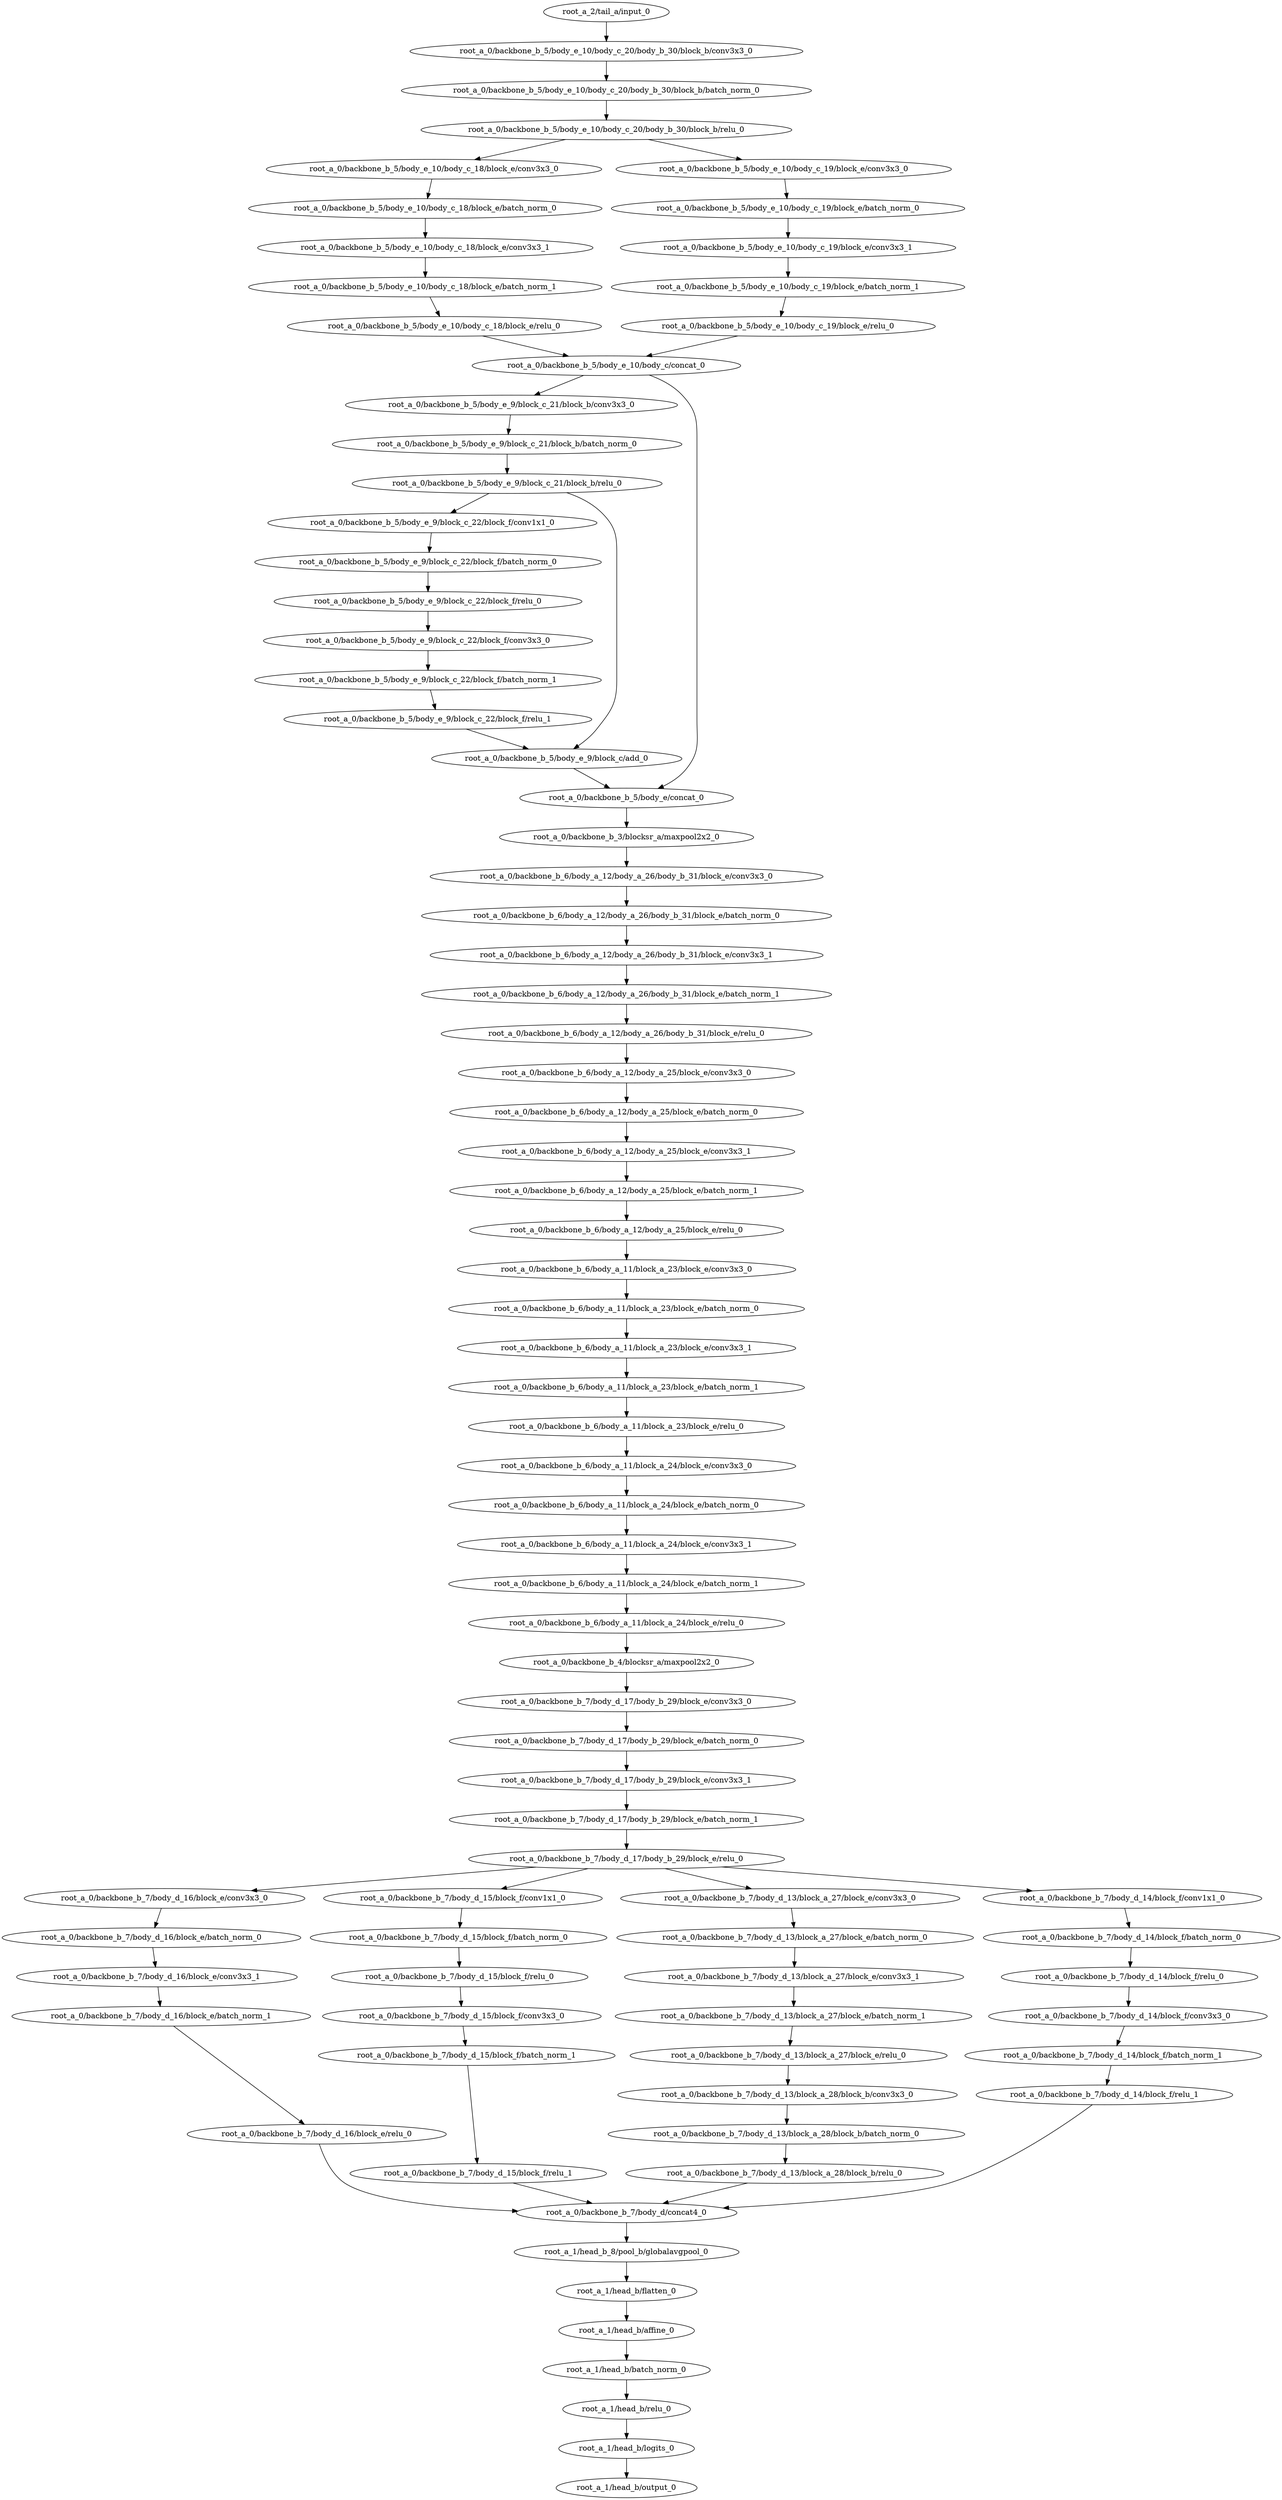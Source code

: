 digraph root_a {
	"root_a_2/tail_a/input_0"
	"root_a_0/backbone_b_5/body_e_10/body_c_20/body_b_30/block_b/conv3x3_0"
	"root_a_0/backbone_b_5/body_e_10/body_c_20/body_b_30/block_b/batch_norm_0"
	"root_a_0/backbone_b_5/body_e_10/body_c_20/body_b_30/block_b/relu_0"
	"root_a_0/backbone_b_5/body_e_10/body_c_18/block_e/conv3x3_0"
	"root_a_0/backbone_b_5/body_e_10/body_c_18/block_e/batch_norm_0"
	"root_a_0/backbone_b_5/body_e_10/body_c_18/block_e/conv3x3_1"
	"root_a_0/backbone_b_5/body_e_10/body_c_18/block_e/batch_norm_1"
	"root_a_0/backbone_b_5/body_e_10/body_c_18/block_e/relu_0"
	"root_a_0/backbone_b_5/body_e_10/body_c_19/block_e/conv3x3_0"
	"root_a_0/backbone_b_5/body_e_10/body_c_19/block_e/batch_norm_0"
	"root_a_0/backbone_b_5/body_e_10/body_c_19/block_e/conv3x3_1"
	"root_a_0/backbone_b_5/body_e_10/body_c_19/block_e/batch_norm_1"
	"root_a_0/backbone_b_5/body_e_10/body_c_19/block_e/relu_0"
	"root_a_0/backbone_b_5/body_e_10/body_c/concat_0"
	"root_a_0/backbone_b_5/body_e_9/block_c_21/block_b/conv3x3_0"
	"root_a_0/backbone_b_5/body_e_9/block_c_21/block_b/batch_norm_0"
	"root_a_0/backbone_b_5/body_e_9/block_c_21/block_b/relu_0"
	"root_a_0/backbone_b_5/body_e_9/block_c_22/block_f/conv1x1_0"
	"root_a_0/backbone_b_5/body_e_9/block_c_22/block_f/batch_norm_0"
	"root_a_0/backbone_b_5/body_e_9/block_c_22/block_f/relu_0"
	"root_a_0/backbone_b_5/body_e_9/block_c_22/block_f/conv3x3_0"
	"root_a_0/backbone_b_5/body_e_9/block_c_22/block_f/batch_norm_1"
	"root_a_0/backbone_b_5/body_e_9/block_c_22/block_f/relu_1"
	"root_a_0/backbone_b_5/body_e_9/block_c/add_0"
	"root_a_0/backbone_b_5/body_e/concat_0"
	"root_a_0/backbone_b_3/blocksr_a/maxpool2x2_0"
	"root_a_0/backbone_b_6/body_a_12/body_a_26/body_b_31/block_e/conv3x3_0"
	"root_a_0/backbone_b_6/body_a_12/body_a_26/body_b_31/block_e/batch_norm_0"
	"root_a_0/backbone_b_6/body_a_12/body_a_26/body_b_31/block_e/conv3x3_1"
	"root_a_0/backbone_b_6/body_a_12/body_a_26/body_b_31/block_e/batch_norm_1"
	"root_a_0/backbone_b_6/body_a_12/body_a_26/body_b_31/block_e/relu_0"
	"root_a_0/backbone_b_6/body_a_12/body_a_25/block_e/conv3x3_0"
	"root_a_0/backbone_b_6/body_a_12/body_a_25/block_e/batch_norm_0"
	"root_a_0/backbone_b_6/body_a_12/body_a_25/block_e/conv3x3_1"
	"root_a_0/backbone_b_6/body_a_12/body_a_25/block_e/batch_norm_1"
	"root_a_0/backbone_b_6/body_a_12/body_a_25/block_e/relu_0"
	"root_a_0/backbone_b_6/body_a_11/block_a_23/block_e/conv3x3_0"
	"root_a_0/backbone_b_6/body_a_11/block_a_23/block_e/batch_norm_0"
	"root_a_0/backbone_b_6/body_a_11/block_a_23/block_e/conv3x3_1"
	"root_a_0/backbone_b_6/body_a_11/block_a_23/block_e/batch_norm_1"
	"root_a_0/backbone_b_6/body_a_11/block_a_23/block_e/relu_0"
	"root_a_0/backbone_b_6/body_a_11/block_a_24/block_e/conv3x3_0"
	"root_a_0/backbone_b_6/body_a_11/block_a_24/block_e/batch_norm_0"
	"root_a_0/backbone_b_6/body_a_11/block_a_24/block_e/conv3x3_1"
	"root_a_0/backbone_b_6/body_a_11/block_a_24/block_e/batch_norm_1"
	"root_a_0/backbone_b_6/body_a_11/block_a_24/block_e/relu_0"
	"root_a_0/backbone_b_4/blocksr_a/maxpool2x2_0"
	"root_a_0/backbone_b_7/body_d_17/body_b_29/block_e/conv3x3_0"
	"root_a_0/backbone_b_7/body_d_17/body_b_29/block_e/batch_norm_0"
	"root_a_0/backbone_b_7/body_d_17/body_b_29/block_e/conv3x3_1"
	"root_a_0/backbone_b_7/body_d_17/body_b_29/block_e/batch_norm_1"
	"root_a_0/backbone_b_7/body_d_17/body_b_29/block_e/relu_0"
	"root_a_0/backbone_b_7/body_d_16/block_e/conv3x3_0"
	"root_a_0/backbone_b_7/body_d_16/block_e/batch_norm_0"
	"root_a_0/backbone_b_7/body_d_16/block_e/conv3x3_1"
	"root_a_0/backbone_b_7/body_d_16/block_e/batch_norm_1"
	"root_a_0/backbone_b_7/body_d_16/block_e/relu_0"
	"root_a_0/backbone_b_7/body_d_15/block_f/conv1x1_0"
	"root_a_0/backbone_b_7/body_d_15/block_f/batch_norm_0"
	"root_a_0/backbone_b_7/body_d_15/block_f/relu_0"
	"root_a_0/backbone_b_7/body_d_15/block_f/conv3x3_0"
	"root_a_0/backbone_b_7/body_d_15/block_f/batch_norm_1"
	"root_a_0/backbone_b_7/body_d_15/block_f/relu_1"
	"root_a_0/backbone_b_7/body_d_13/block_a_27/block_e/conv3x3_0"
	"root_a_0/backbone_b_7/body_d_13/block_a_27/block_e/batch_norm_0"
	"root_a_0/backbone_b_7/body_d_13/block_a_27/block_e/conv3x3_1"
	"root_a_0/backbone_b_7/body_d_13/block_a_27/block_e/batch_norm_1"
	"root_a_0/backbone_b_7/body_d_13/block_a_27/block_e/relu_0"
	"root_a_0/backbone_b_7/body_d_13/block_a_28/block_b/conv3x3_0"
	"root_a_0/backbone_b_7/body_d_13/block_a_28/block_b/batch_norm_0"
	"root_a_0/backbone_b_7/body_d_13/block_a_28/block_b/relu_0"
	"root_a_0/backbone_b_7/body_d_14/block_f/conv1x1_0"
	"root_a_0/backbone_b_7/body_d_14/block_f/batch_norm_0"
	"root_a_0/backbone_b_7/body_d_14/block_f/relu_0"
	"root_a_0/backbone_b_7/body_d_14/block_f/conv3x3_0"
	"root_a_0/backbone_b_7/body_d_14/block_f/batch_norm_1"
	"root_a_0/backbone_b_7/body_d_14/block_f/relu_1"
	"root_a_0/backbone_b_7/body_d/concat4_0"
	"root_a_1/head_b_8/pool_b/globalavgpool_0"
	"root_a_1/head_b/flatten_0"
	"root_a_1/head_b/affine_0"
	"root_a_1/head_b/batch_norm_0"
	"root_a_1/head_b/relu_0"
	"root_a_1/head_b/logits_0"
	"root_a_1/head_b/output_0"

	"root_a_2/tail_a/input_0" -> "root_a_0/backbone_b_5/body_e_10/body_c_20/body_b_30/block_b/conv3x3_0"
	"root_a_0/backbone_b_5/body_e_10/body_c_20/body_b_30/block_b/conv3x3_0" -> "root_a_0/backbone_b_5/body_e_10/body_c_20/body_b_30/block_b/batch_norm_0"
	"root_a_0/backbone_b_5/body_e_10/body_c_20/body_b_30/block_b/batch_norm_0" -> "root_a_0/backbone_b_5/body_e_10/body_c_20/body_b_30/block_b/relu_0"
	"root_a_0/backbone_b_5/body_e_10/body_c_20/body_b_30/block_b/relu_0" -> "root_a_0/backbone_b_5/body_e_10/body_c_18/block_e/conv3x3_0"
	"root_a_0/backbone_b_5/body_e_10/body_c_18/block_e/conv3x3_0" -> "root_a_0/backbone_b_5/body_e_10/body_c_18/block_e/batch_norm_0"
	"root_a_0/backbone_b_5/body_e_10/body_c_18/block_e/batch_norm_0" -> "root_a_0/backbone_b_5/body_e_10/body_c_18/block_e/conv3x3_1"
	"root_a_0/backbone_b_5/body_e_10/body_c_18/block_e/conv3x3_1" -> "root_a_0/backbone_b_5/body_e_10/body_c_18/block_e/batch_norm_1"
	"root_a_0/backbone_b_5/body_e_10/body_c_18/block_e/batch_norm_1" -> "root_a_0/backbone_b_5/body_e_10/body_c_18/block_e/relu_0"
	"root_a_0/backbone_b_5/body_e_10/body_c_20/body_b_30/block_b/relu_0" -> "root_a_0/backbone_b_5/body_e_10/body_c_19/block_e/conv3x3_0"
	"root_a_0/backbone_b_5/body_e_10/body_c_19/block_e/conv3x3_0" -> "root_a_0/backbone_b_5/body_e_10/body_c_19/block_e/batch_norm_0"
	"root_a_0/backbone_b_5/body_e_10/body_c_19/block_e/batch_norm_0" -> "root_a_0/backbone_b_5/body_e_10/body_c_19/block_e/conv3x3_1"
	"root_a_0/backbone_b_5/body_e_10/body_c_19/block_e/conv3x3_1" -> "root_a_0/backbone_b_5/body_e_10/body_c_19/block_e/batch_norm_1"
	"root_a_0/backbone_b_5/body_e_10/body_c_19/block_e/batch_norm_1" -> "root_a_0/backbone_b_5/body_e_10/body_c_19/block_e/relu_0"
	"root_a_0/backbone_b_5/body_e_10/body_c_18/block_e/relu_0" -> "root_a_0/backbone_b_5/body_e_10/body_c/concat_0"
	"root_a_0/backbone_b_5/body_e_10/body_c_19/block_e/relu_0" -> "root_a_0/backbone_b_5/body_e_10/body_c/concat_0"
	"root_a_0/backbone_b_5/body_e_10/body_c/concat_0" -> "root_a_0/backbone_b_5/body_e_9/block_c_21/block_b/conv3x3_0"
	"root_a_0/backbone_b_5/body_e_9/block_c_21/block_b/conv3x3_0" -> "root_a_0/backbone_b_5/body_e_9/block_c_21/block_b/batch_norm_0"
	"root_a_0/backbone_b_5/body_e_9/block_c_21/block_b/batch_norm_0" -> "root_a_0/backbone_b_5/body_e_9/block_c_21/block_b/relu_0"
	"root_a_0/backbone_b_5/body_e_9/block_c_21/block_b/relu_0" -> "root_a_0/backbone_b_5/body_e_9/block_c_22/block_f/conv1x1_0"
	"root_a_0/backbone_b_5/body_e_9/block_c_22/block_f/conv1x1_0" -> "root_a_0/backbone_b_5/body_e_9/block_c_22/block_f/batch_norm_0"
	"root_a_0/backbone_b_5/body_e_9/block_c_22/block_f/batch_norm_0" -> "root_a_0/backbone_b_5/body_e_9/block_c_22/block_f/relu_0"
	"root_a_0/backbone_b_5/body_e_9/block_c_22/block_f/relu_0" -> "root_a_0/backbone_b_5/body_e_9/block_c_22/block_f/conv3x3_0"
	"root_a_0/backbone_b_5/body_e_9/block_c_22/block_f/conv3x3_0" -> "root_a_0/backbone_b_5/body_e_9/block_c_22/block_f/batch_norm_1"
	"root_a_0/backbone_b_5/body_e_9/block_c_22/block_f/batch_norm_1" -> "root_a_0/backbone_b_5/body_e_9/block_c_22/block_f/relu_1"
	"root_a_0/backbone_b_5/body_e_9/block_c_21/block_b/relu_0" -> "root_a_0/backbone_b_5/body_e_9/block_c/add_0"
	"root_a_0/backbone_b_5/body_e_9/block_c_22/block_f/relu_1" -> "root_a_0/backbone_b_5/body_e_9/block_c/add_0"
	"root_a_0/backbone_b_5/body_e_9/block_c/add_0" -> "root_a_0/backbone_b_5/body_e/concat_0"
	"root_a_0/backbone_b_5/body_e_10/body_c/concat_0" -> "root_a_0/backbone_b_5/body_e/concat_0"
	"root_a_0/backbone_b_5/body_e/concat_0" -> "root_a_0/backbone_b_3/blocksr_a/maxpool2x2_0"
	"root_a_0/backbone_b_3/blocksr_a/maxpool2x2_0" -> "root_a_0/backbone_b_6/body_a_12/body_a_26/body_b_31/block_e/conv3x3_0"
	"root_a_0/backbone_b_6/body_a_12/body_a_26/body_b_31/block_e/conv3x3_0" -> "root_a_0/backbone_b_6/body_a_12/body_a_26/body_b_31/block_e/batch_norm_0"
	"root_a_0/backbone_b_6/body_a_12/body_a_26/body_b_31/block_e/batch_norm_0" -> "root_a_0/backbone_b_6/body_a_12/body_a_26/body_b_31/block_e/conv3x3_1"
	"root_a_0/backbone_b_6/body_a_12/body_a_26/body_b_31/block_e/conv3x3_1" -> "root_a_0/backbone_b_6/body_a_12/body_a_26/body_b_31/block_e/batch_norm_1"
	"root_a_0/backbone_b_6/body_a_12/body_a_26/body_b_31/block_e/batch_norm_1" -> "root_a_0/backbone_b_6/body_a_12/body_a_26/body_b_31/block_e/relu_0"
	"root_a_0/backbone_b_6/body_a_12/body_a_26/body_b_31/block_e/relu_0" -> "root_a_0/backbone_b_6/body_a_12/body_a_25/block_e/conv3x3_0"
	"root_a_0/backbone_b_6/body_a_12/body_a_25/block_e/conv3x3_0" -> "root_a_0/backbone_b_6/body_a_12/body_a_25/block_e/batch_norm_0"
	"root_a_0/backbone_b_6/body_a_12/body_a_25/block_e/batch_norm_0" -> "root_a_0/backbone_b_6/body_a_12/body_a_25/block_e/conv3x3_1"
	"root_a_0/backbone_b_6/body_a_12/body_a_25/block_e/conv3x3_1" -> "root_a_0/backbone_b_6/body_a_12/body_a_25/block_e/batch_norm_1"
	"root_a_0/backbone_b_6/body_a_12/body_a_25/block_e/batch_norm_1" -> "root_a_0/backbone_b_6/body_a_12/body_a_25/block_e/relu_0"
	"root_a_0/backbone_b_6/body_a_12/body_a_25/block_e/relu_0" -> "root_a_0/backbone_b_6/body_a_11/block_a_23/block_e/conv3x3_0"
	"root_a_0/backbone_b_6/body_a_11/block_a_23/block_e/conv3x3_0" -> "root_a_0/backbone_b_6/body_a_11/block_a_23/block_e/batch_norm_0"
	"root_a_0/backbone_b_6/body_a_11/block_a_23/block_e/batch_norm_0" -> "root_a_0/backbone_b_6/body_a_11/block_a_23/block_e/conv3x3_1"
	"root_a_0/backbone_b_6/body_a_11/block_a_23/block_e/conv3x3_1" -> "root_a_0/backbone_b_6/body_a_11/block_a_23/block_e/batch_norm_1"
	"root_a_0/backbone_b_6/body_a_11/block_a_23/block_e/batch_norm_1" -> "root_a_0/backbone_b_6/body_a_11/block_a_23/block_e/relu_0"
	"root_a_0/backbone_b_6/body_a_11/block_a_23/block_e/relu_0" -> "root_a_0/backbone_b_6/body_a_11/block_a_24/block_e/conv3x3_0"
	"root_a_0/backbone_b_6/body_a_11/block_a_24/block_e/conv3x3_0" -> "root_a_0/backbone_b_6/body_a_11/block_a_24/block_e/batch_norm_0"
	"root_a_0/backbone_b_6/body_a_11/block_a_24/block_e/batch_norm_0" -> "root_a_0/backbone_b_6/body_a_11/block_a_24/block_e/conv3x3_1"
	"root_a_0/backbone_b_6/body_a_11/block_a_24/block_e/conv3x3_1" -> "root_a_0/backbone_b_6/body_a_11/block_a_24/block_e/batch_norm_1"
	"root_a_0/backbone_b_6/body_a_11/block_a_24/block_e/batch_norm_1" -> "root_a_0/backbone_b_6/body_a_11/block_a_24/block_e/relu_0"
	"root_a_0/backbone_b_6/body_a_11/block_a_24/block_e/relu_0" -> "root_a_0/backbone_b_4/blocksr_a/maxpool2x2_0"
	"root_a_0/backbone_b_4/blocksr_a/maxpool2x2_0" -> "root_a_0/backbone_b_7/body_d_17/body_b_29/block_e/conv3x3_0"
	"root_a_0/backbone_b_7/body_d_17/body_b_29/block_e/conv3x3_0" -> "root_a_0/backbone_b_7/body_d_17/body_b_29/block_e/batch_norm_0"
	"root_a_0/backbone_b_7/body_d_17/body_b_29/block_e/batch_norm_0" -> "root_a_0/backbone_b_7/body_d_17/body_b_29/block_e/conv3x3_1"
	"root_a_0/backbone_b_7/body_d_17/body_b_29/block_e/conv3x3_1" -> "root_a_0/backbone_b_7/body_d_17/body_b_29/block_e/batch_norm_1"
	"root_a_0/backbone_b_7/body_d_17/body_b_29/block_e/batch_norm_1" -> "root_a_0/backbone_b_7/body_d_17/body_b_29/block_e/relu_0"
	"root_a_0/backbone_b_7/body_d_17/body_b_29/block_e/relu_0" -> "root_a_0/backbone_b_7/body_d_16/block_e/conv3x3_0"
	"root_a_0/backbone_b_7/body_d_16/block_e/conv3x3_0" -> "root_a_0/backbone_b_7/body_d_16/block_e/batch_norm_0"
	"root_a_0/backbone_b_7/body_d_16/block_e/batch_norm_0" -> "root_a_0/backbone_b_7/body_d_16/block_e/conv3x3_1"
	"root_a_0/backbone_b_7/body_d_16/block_e/conv3x3_1" -> "root_a_0/backbone_b_7/body_d_16/block_e/batch_norm_1"
	"root_a_0/backbone_b_7/body_d_16/block_e/batch_norm_1" -> "root_a_0/backbone_b_7/body_d_16/block_e/relu_0"
	"root_a_0/backbone_b_7/body_d_17/body_b_29/block_e/relu_0" -> "root_a_0/backbone_b_7/body_d_15/block_f/conv1x1_0"
	"root_a_0/backbone_b_7/body_d_15/block_f/conv1x1_0" -> "root_a_0/backbone_b_7/body_d_15/block_f/batch_norm_0"
	"root_a_0/backbone_b_7/body_d_15/block_f/batch_norm_0" -> "root_a_0/backbone_b_7/body_d_15/block_f/relu_0"
	"root_a_0/backbone_b_7/body_d_15/block_f/relu_0" -> "root_a_0/backbone_b_7/body_d_15/block_f/conv3x3_0"
	"root_a_0/backbone_b_7/body_d_15/block_f/conv3x3_0" -> "root_a_0/backbone_b_7/body_d_15/block_f/batch_norm_1"
	"root_a_0/backbone_b_7/body_d_15/block_f/batch_norm_1" -> "root_a_0/backbone_b_7/body_d_15/block_f/relu_1"
	"root_a_0/backbone_b_7/body_d_17/body_b_29/block_e/relu_0" -> "root_a_0/backbone_b_7/body_d_13/block_a_27/block_e/conv3x3_0"
	"root_a_0/backbone_b_7/body_d_13/block_a_27/block_e/conv3x3_0" -> "root_a_0/backbone_b_7/body_d_13/block_a_27/block_e/batch_norm_0"
	"root_a_0/backbone_b_7/body_d_13/block_a_27/block_e/batch_norm_0" -> "root_a_0/backbone_b_7/body_d_13/block_a_27/block_e/conv3x3_1"
	"root_a_0/backbone_b_7/body_d_13/block_a_27/block_e/conv3x3_1" -> "root_a_0/backbone_b_7/body_d_13/block_a_27/block_e/batch_norm_1"
	"root_a_0/backbone_b_7/body_d_13/block_a_27/block_e/batch_norm_1" -> "root_a_0/backbone_b_7/body_d_13/block_a_27/block_e/relu_0"
	"root_a_0/backbone_b_7/body_d_13/block_a_27/block_e/relu_0" -> "root_a_0/backbone_b_7/body_d_13/block_a_28/block_b/conv3x3_0"
	"root_a_0/backbone_b_7/body_d_13/block_a_28/block_b/conv3x3_0" -> "root_a_0/backbone_b_7/body_d_13/block_a_28/block_b/batch_norm_0"
	"root_a_0/backbone_b_7/body_d_13/block_a_28/block_b/batch_norm_0" -> "root_a_0/backbone_b_7/body_d_13/block_a_28/block_b/relu_0"
	"root_a_0/backbone_b_7/body_d_17/body_b_29/block_e/relu_0" -> "root_a_0/backbone_b_7/body_d_14/block_f/conv1x1_0"
	"root_a_0/backbone_b_7/body_d_14/block_f/conv1x1_0" -> "root_a_0/backbone_b_7/body_d_14/block_f/batch_norm_0"
	"root_a_0/backbone_b_7/body_d_14/block_f/batch_norm_0" -> "root_a_0/backbone_b_7/body_d_14/block_f/relu_0"
	"root_a_0/backbone_b_7/body_d_14/block_f/relu_0" -> "root_a_0/backbone_b_7/body_d_14/block_f/conv3x3_0"
	"root_a_0/backbone_b_7/body_d_14/block_f/conv3x3_0" -> "root_a_0/backbone_b_7/body_d_14/block_f/batch_norm_1"
	"root_a_0/backbone_b_7/body_d_14/block_f/batch_norm_1" -> "root_a_0/backbone_b_7/body_d_14/block_f/relu_1"
	"root_a_0/backbone_b_7/body_d_16/block_e/relu_0" -> "root_a_0/backbone_b_7/body_d/concat4_0"
	"root_a_0/backbone_b_7/body_d_15/block_f/relu_1" -> "root_a_0/backbone_b_7/body_d/concat4_0"
	"root_a_0/backbone_b_7/body_d_13/block_a_28/block_b/relu_0" -> "root_a_0/backbone_b_7/body_d/concat4_0"
	"root_a_0/backbone_b_7/body_d_14/block_f/relu_1" -> "root_a_0/backbone_b_7/body_d/concat4_0"
	"root_a_0/backbone_b_7/body_d/concat4_0" -> "root_a_1/head_b_8/pool_b/globalavgpool_0"
	"root_a_1/head_b_8/pool_b/globalavgpool_0" -> "root_a_1/head_b/flatten_0"
	"root_a_1/head_b/flatten_0" -> "root_a_1/head_b/affine_0"
	"root_a_1/head_b/affine_0" -> "root_a_1/head_b/batch_norm_0"
	"root_a_1/head_b/batch_norm_0" -> "root_a_1/head_b/relu_0"
	"root_a_1/head_b/relu_0" -> "root_a_1/head_b/logits_0"
	"root_a_1/head_b/logits_0" -> "root_a_1/head_b/output_0"

}
